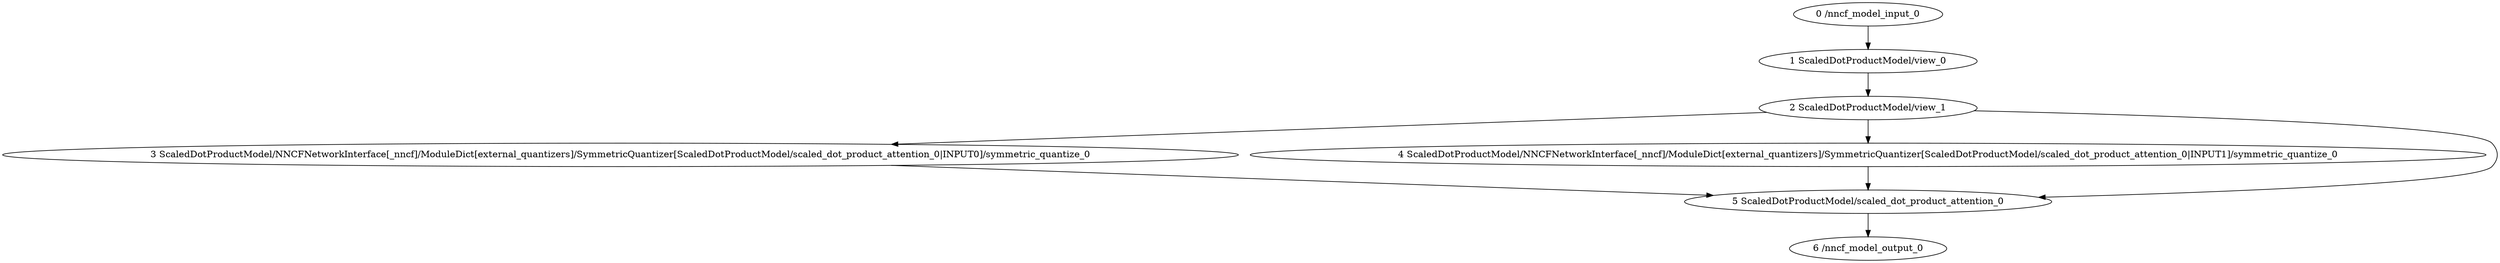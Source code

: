 strict digraph  {
"0 /nncf_model_input_0" [id=0, type=nncf_model_input];
"1 ScaledDotProductModel/view_0" [id=1, type=view];
"2 ScaledDotProductModel/view_1" [id=2, type=view];
"3 ScaledDotProductModel/NNCFNetworkInterface[_nncf]/ModuleDict[external_quantizers]/SymmetricQuantizer[ScaledDotProductModel/scaled_dot_product_attention_0|INPUT0]/symmetric_quantize_0" [id=3, type=symmetric_quantize];
"4 ScaledDotProductModel/NNCFNetworkInterface[_nncf]/ModuleDict[external_quantizers]/SymmetricQuantizer[ScaledDotProductModel/scaled_dot_product_attention_0|INPUT1]/symmetric_quantize_0" [id=4, type=symmetric_quantize];
"5 ScaledDotProductModel/scaled_dot_product_attention_0" [id=5, type=scaled_dot_product_attention];
"6 /nncf_model_output_0" [id=6, type=nncf_model_output];
"0 /nncf_model_input_0" -> "1 ScaledDotProductModel/view_0";
"1 ScaledDotProductModel/view_0" -> "2 ScaledDotProductModel/view_1";
"2 ScaledDotProductModel/view_1" -> "3 ScaledDotProductModel/NNCFNetworkInterface[_nncf]/ModuleDict[external_quantizers]/SymmetricQuantizer[ScaledDotProductModel/scaled_dot_product_attention_0|INPUT0]/symmetric_quantize_0";
"2 ScaledDotProductModel/view_1" -> "4 ScaledDotProductModel/NNCFNetworkInterface[_nncf]/ModuleDict[external_quantizers]/SymmetricQuantizer[ScaledDotProductModel/scaled_dot_product_attention_0|INPUT1]/symmetric_quantize_0";
"2 ScaledDotProductModel/view_1" -> "5 ScaledDotProductModel/scaled_dot_product_attention_0";
"3 ScaledDotProductModel/NNCFNetworkInterface[_nncf]/ModuleDict[external_quantizers]/SymmetricQuantizer[ScaledDotProductModel/scaled_dot_product_attention_0|INPUT0]/symmetric_quantize_0" -> "5 ScaledDotProductModel/scaled_dot_product_attention_0";
"4 ScaledDotProductModel/NNCFNetworkInterface[_nncf]/ModuleDict[external_quantizers]/SymmetricQuantizer[ScaledDotProductModel/scaled_dot_product_attention_0|INPUT1]/symmetric_quantize_0" -> "5 ScaledDotProductModel/scaled_dot_product_attention_0";
"5 ScaledDotProductModel/scaled_dot_product_attention_0" -> "6 /nncf_model_output_0";
}
